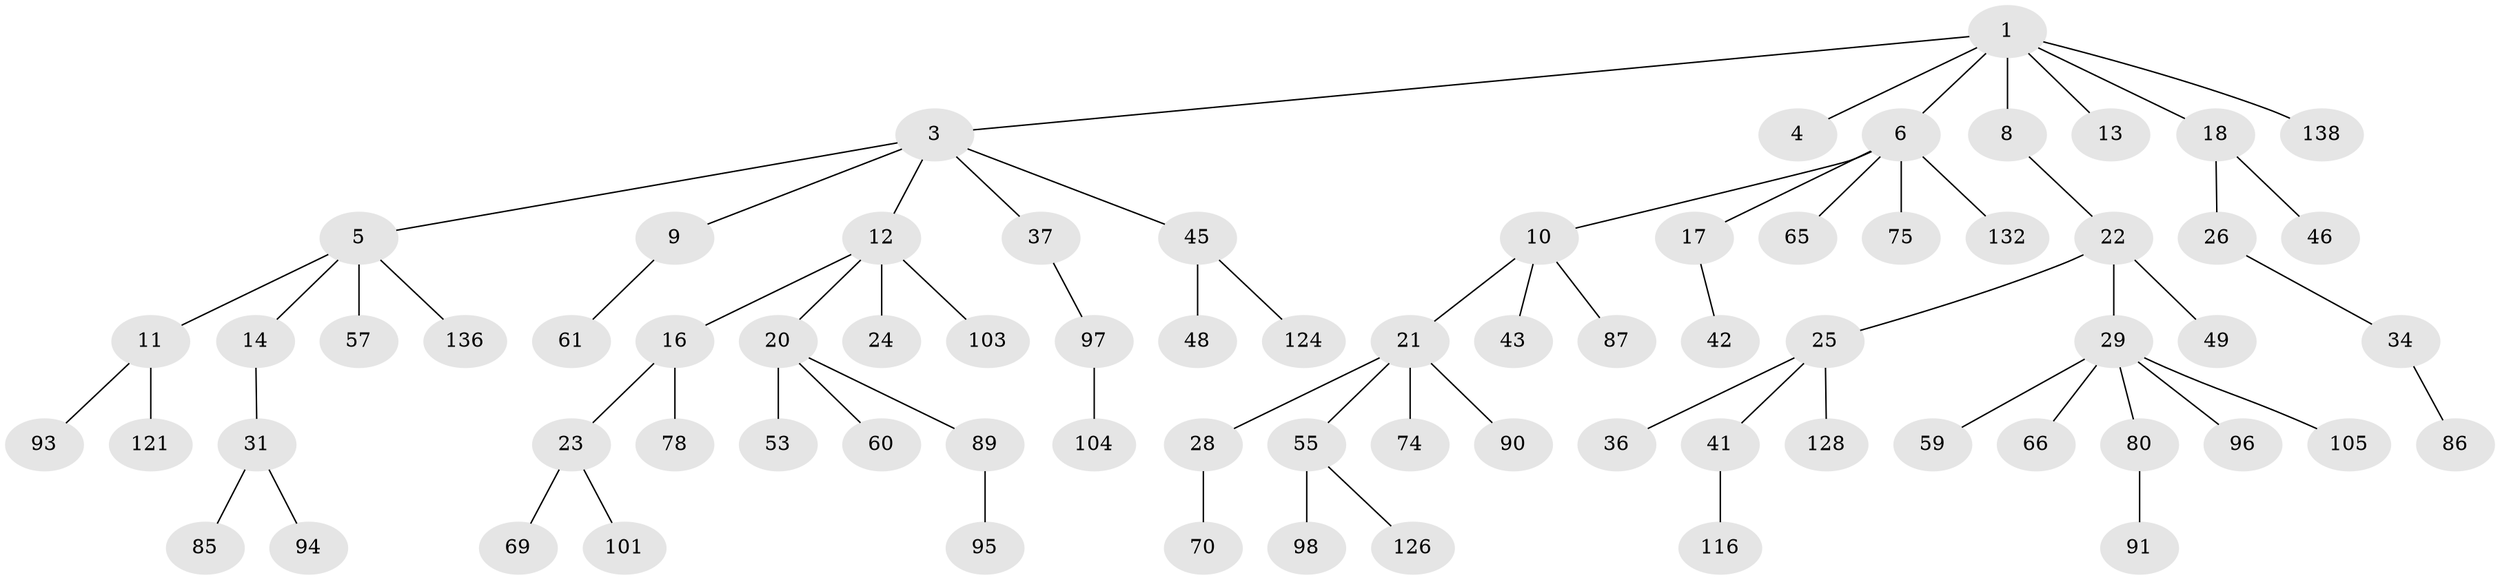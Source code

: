 // original degree distribution, {4: 0.0821917808219178, 5: 0.0273972602739726, 6: 0.0273972602739726, 1: 0.5205479452054794, 2: 0.1917808219178082, 3: 0.1506849315068493}
// Generated by graph-tools (version 1.1) at 2025/15/03/09/25 04:15:41]
// undirected, 73 vertices, 72 edges
graph export_dot {
graph [start="1"]
  node [color=gray90,style=filled];
  1 [super="+2"];
  3;
  4;
  5;
  6 [super="+7"];
  8 [super="+115+40"];
  9;
  10;
  11 [super="+63+64"];
  12 [super="+15"];
  13 [super="+39"];
  14 [super="+47+19"];
  16 [super="+27"];
  17 [super="+62+123"];
  18 [super="+71+144+50"];
  20 [super="+81+113+68+56+30"];
  21;
  22;
  23;
  24;
  25;
  26 [super="+52"];
  28;
  29 [super="+33+32"];
  31 [super="+44"];
  34 [super="+54"];
  36;
  37 [super="+122"];
  41;
  42;
  43 [super="+120"];
  45;
  46;
  48 [super="+133"];
  49;
  53;
  55;
  57 [super="+82+108"];
  59;
  60 [super="+137"];
  61;
  65;
  66 [super="+119"];
  69;
  70 [super="+84+72"];
  74 [super="+141"];
  75 [super="+130"];
  78;
  80;
  85;
  86;
  87 [super="+114+102"];
  89;
  90;
  91;
  93 [super="+118+99"];
  94;
  95;
  96 [super="+140"];
  97;
  98;
  101 [super="+117+139"];
  103;
  104;
  105 [super="+125"];
  116;
  121;
  124;
  126;
  128;
  132;
  136;
  138;
  1 -- 13;
  1 -- 18;
  1 -- 138;
  1 -- 3;
  1 -- 4;
  1 -- 6;
  1 -- 8;
  3 -- 5;
  3 -- 9;
  3 -- 12;
  3 -- 37;
  3 -- 45;
  5 -- 11;
  5 -- 14;
  5 -- 57;
  5 -- 136;
  6 -- 65;
  6 -- 17;
  6 -- 132;
  6 -- 10;
  6 -- 75;
  8 -- 22;
  9 -- 61;
  10 -- 21;
  10 -- 43;
  10 -- 87;
  11 -- 93;
  11 -- 121;
  12 -- 103;
  12 -- 16;
  12 -- 24;
  12 -- 20;
  14 -- 31;
  16 -- 23;
  16 -- 78;
  17 -- 42;
  18 -- 26;
  18 -- 46;
  20 -- 60;
  20 -- 89;
  20 -- 53;
  21 -- 28;
  21 -- 55;
  21 -- 74;
  21 -- 90;
  22 -- 25;
  22 -- 29;
  22 -- 49;
  23 -- 69;
  23 -- 101;
  25 -- 36;
  25 -- 41;
  25 -- 128;
  26 -- 34;
  28 -- 70;
  29 -- 59;
  29 -- 105;
  29 -- 66;
  29 -- 96;
  29 -- 80;
  31 -- 85;
  31 -- 94;
  34 -- 86;
  37 -- 97;
  41 -- 116;
  45 -- 48;
  45 -- 124;
  55 -- 98;
  55 -- 126;
  80 -- 91;
  89 -- 95;
  97 -- 104;
}
